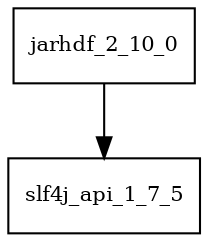 digraph jarhdf_2_10_0_dependencies {
  node [shape = box, fontsize=10.0];
  jarhdf_2_10_0 -> slf4j_api_1_7_5;
}
